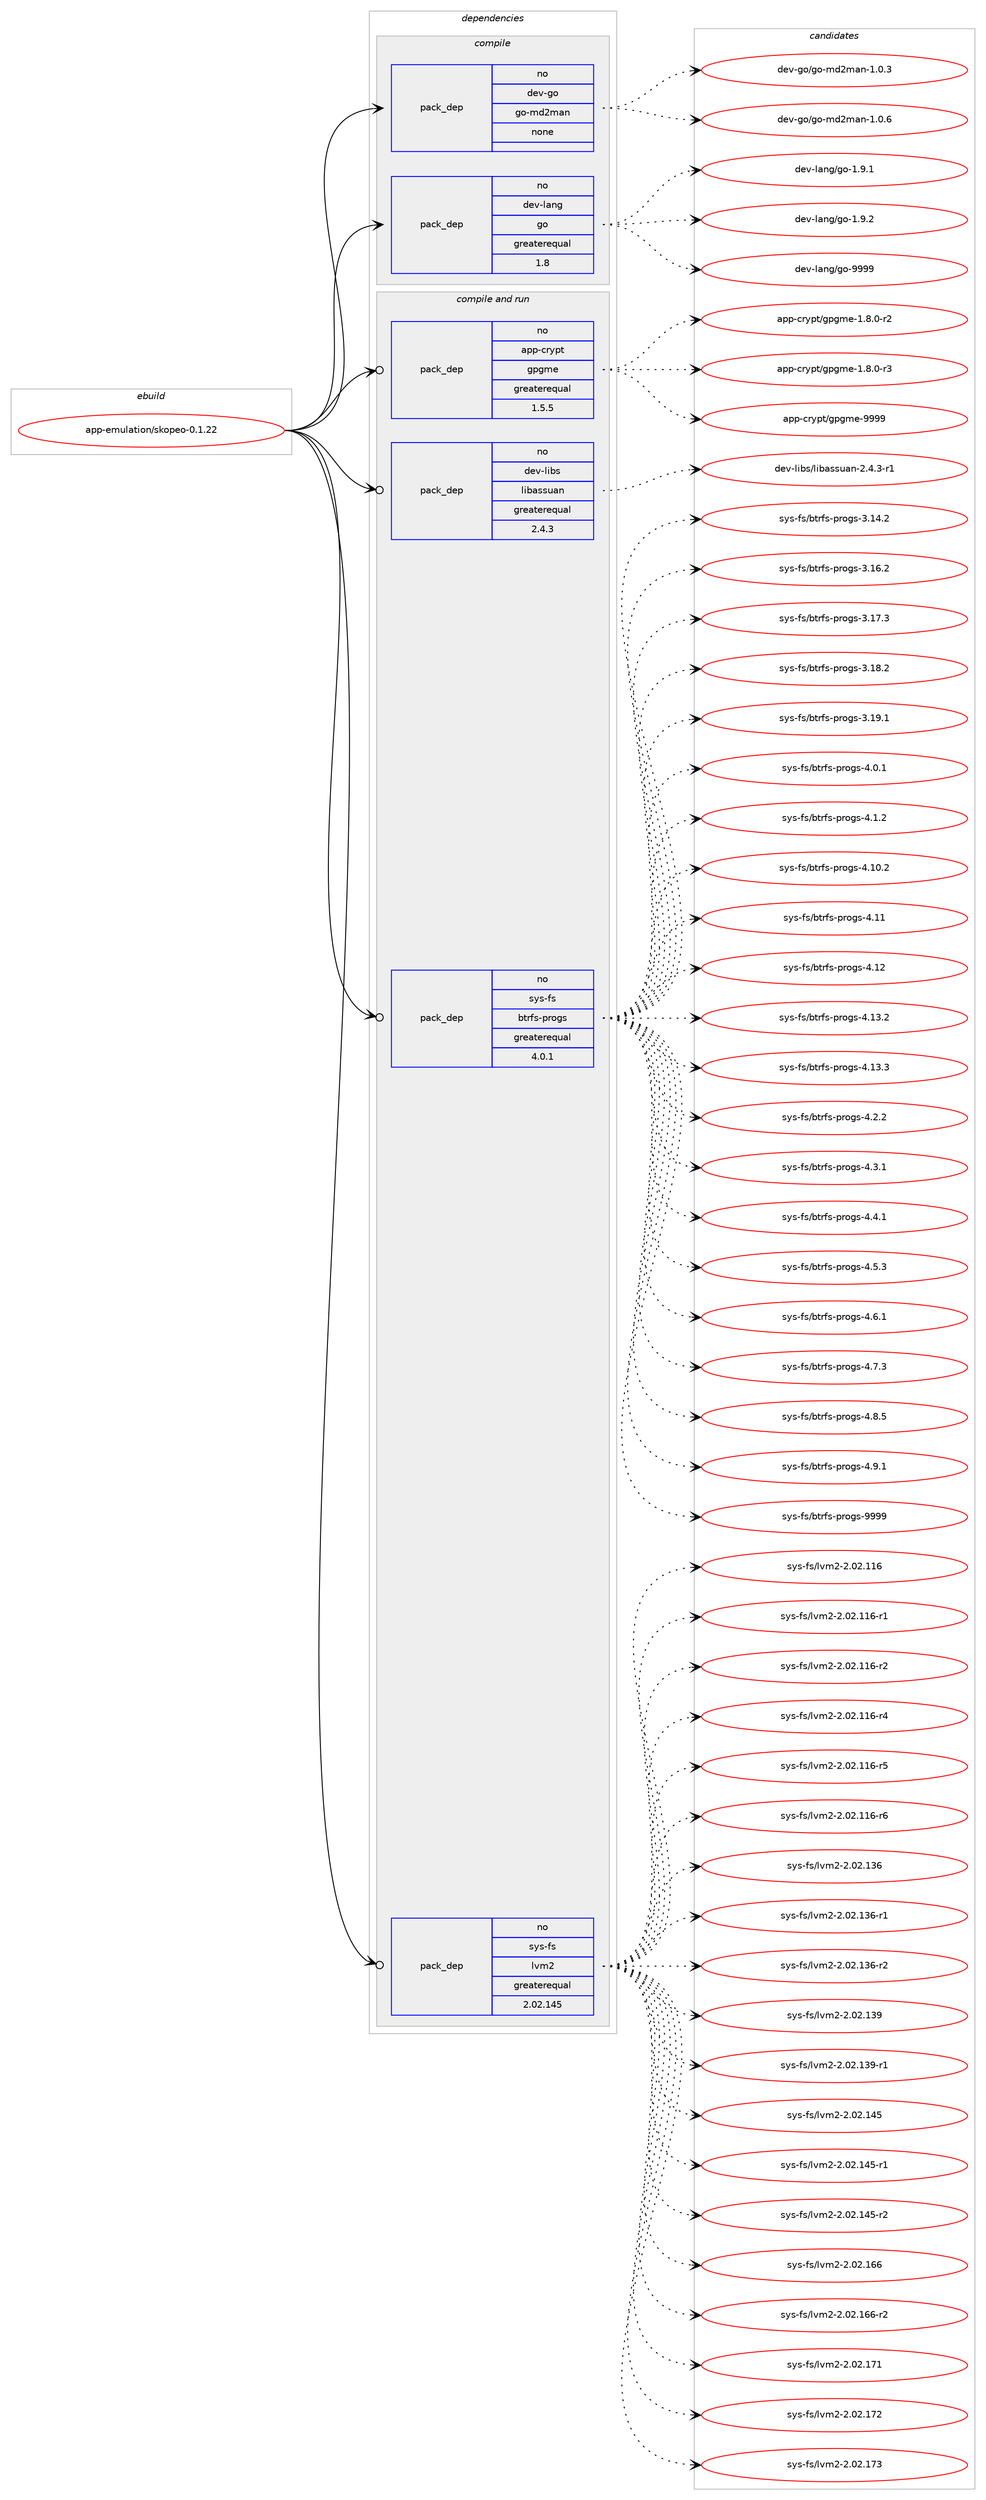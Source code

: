 digraph prolog {

# *************
# Graph options
# *************

newrank=true;
concentrate=true;
compound=true;
graph [rankdir=LR,fontname=Helvetica,fontsize=10,ranksep=1.5];#, ranksep=2.5, nodesep=0.2];
edge  [arrowhead=vee];
node  [fontname=Helvetica,fontsize=10];

# **********
# The ebuild
# **********

subgraph cluster_leftcol {
color=gray;
rank=same;
label=<<i>ebuild</i>>;
id [label="app-emulation/skopeo-0.1.22", color=red, width=4, href="../app-emulation/skopeo-0.1.22.svg"];
}

# ****************
# The dependencies
# ****************

subgraph cluster_midcol {
color=gray;
label=<<i>dependencies</i>>;
subgraph cluster_compile {
fillcolor="#eeeeee";
style=filled;
label=<<i>compile</i>>;
subgraph pack18229 {
dependency24861 [label=<<TABLE BORDER="0" CELLBORDER="1" CELLSPACING="0" CELLPADDING="4" WIDTH="220"><TR><TD ROWSPAN="6" CELLPADDING="30">pack_dep</TD></TR><TR><TD WIDTH="110">no</TD></TR><TR><TD>dev-go</TD></TR><TR><TD>go-md2man</TD></TR><TR><TD>none</TD></TR><TR><TD></TD></TR></TABLE>>, shape=none, color=blue];
}
id:e -> dependency24861:w [weight=20,style="solid",arrowhead="vee"];
subgraph pack18230 {
dependency24862 [label=<<TABLE BORDER="0" CELLBORDER="1" CELLSPACING="0" CELLPADDING="4" WIDTH="220"><TR><TD ROWSPAN="6" CELLPADDING="30">pack_dep</TD></TR><TR><TD WIDTH="110">no</TD></TR><TR><TD>dev-lang</TD></TR><TR><TD>go</TD></TR><TR><TD>greaterequal</TD></TR><TR><TD>1.8</TD></TR></TABLE>>, shape=none, color=blue];
}
id:e -> dependency24862:w [weight=20,style="solid",arrowhead="vee"];
}
subgraph cluster_compileandrun {
fillcolor="#eeeeee";
style=filled;
label=<<i>compile and run</i>>;
subgraph pack18231 {
dependency24863 [label=<<TABLE BORDER="0" CELLBORDER="1" CELLSPACING="0" CELLPADDING="4" WIDTH="220"><TR><TD ROWSPAN="6" CELLPADDING="30">pack_dep</TD></TR><TR><TD WIDTH="110">no</TD></TR><TR><TD>app-crypt</TD></TR><TR><TD>gpgme</TD></TR><TR><TD>greaterequal</TD></TR><TR><TD>1.5.5</TD></TR></TABLE>>, shape=none, color=blue];
}
id:e -> dependency24863:w [weight=20,style="solid",arrowhead="odotvee"];
subgraph pack18232 {
dependency24864 [label=<<TABLE BORDER="0" CELLBORDER="1" CELLSPACING="0" CELLPADDING="4" WIDTH="220"><TR><TD ROWSPAN="6" CELLPADDING="30">pack_dep</TD></TR><TR><TD WIDTH="110">no</TD></TR><TR><TD>dev-libs</TD></TR><TR><TD>libassuan</TD></TR><TR><TD>greaterequal</TD></TR><TR><TD>2.4.3</TD></TR></TABLE>>, shape=none, color=blue];
}
id:e -> dependency24864:w [weight=20,style="solid",arrowhead="odotvee"];
subgraph pack18233 {
dependency24865 [label=<<TABLE BORDER="0" CELLBORDER="1" CELLSPACING="0" CELLPADDING="4" WIDTH="220"><TR><TD ROWSPAN="6" CELLPADDING="30">pack_dep</TD></TR><TR><TD WIDTH="110">no</TD></TR><TR><TD>sys-fs</TD></TR><TR><TD>btrfs-progs</TD></TR><TR><TD>greaterequal</TD></TR><TR><TD>4.0.1</TD></TR></TABLE>>, shape=none, color=blue];
}
id:e -> dependency24865:w [weight=20,style="solid",arrowhead="odotvee"];
subgraph pack18234 {
dependency24866 [label=<<TABLE BORDER="0" CELLBORDER="1" CELLSPACING="0" CELLPADDING="4" WIDTH="220"><TR><TD ROWSPAN="6" CELLPADDING="30">pack_dep</TD></TR><TR><TD WIDTH="110">no</TD></TR><TR><TD>sys-fs</TD></TR><TR><TD>lvm2</TD></TR><TR><TD>greaterequal</TD></TR><TR><TD>2.02.145</TD></TR></TABLE>>, shape=none, color=blue];
}
id:e -> dependency24866:w [weight=20,style="solid",arrowhead="odotvee"];
}
subgraph cluster_run {
fillcolor="#eeeeee";
style=filled;
label=<<i>run</i>>;
}
}

# **************
# The candidates
# **************

subgraph cluster_choices {
rank=same;
color=gray;
label=<<i>candidates</i>>;

subgraph choice18229 {
color=black;
nodesep=1;
choice1001011184510311147103111451091005010997110454946484651 [label="dev-go/go-md2man-1.0.3", color=red, width=4,href="../dev-go/go-md2man-1.0.3.svg"];
choice1001011184510311147103111451091005010997110454946484654 [label="dev-go/go-md2man-1.0.6", color=red, width=4,href="../dev-go/go-md2man-1.0.6.svg"];
dependency24861:e -> choice1001011184510311147103111451091005010997110454946484651:w [style=dotted,weight="100"];
dependency24861:e -> choice1001011184510311147103111451091005010997110454946484654:w [style=dotted,weight="100"];
}
subgraph choice18230 {
color=black;
nodesep=1;
choice100101118451089711010347103111454946574649 [label="dev-lang/go-1.9.1", color=red, width=4,href="../dev-lang/go-1.9.1.svg"];
choice100101118451089711010347103111454946574650 [label="dev-lang/go-1.9.2", color=red, width=4,href="../dev-lang/go-1.9.2.svg"];
choice1001011184510897110103471031114557575757 [label="dev-lang/go-9999", color=red, width=4,href="../dev-lang/go-9999.svg"];
dependency24862:e -> choice100101118451089711010347103111454946574649:w [style=dotted,weight="100"];
dependency24862:e -> choice100101118451089711010347103111454946574650:w [style=dotted,weight="100"];
dependency24862:e -> choice1001011184510897110103471031114557575757:w [style=dotted,weight="100"];
}
subgraph choice18231 {
color=black;
nodesep=1;
choice971121124599114121112116471031121031091014549465646484511450 [label="app-crypt/gpgme-1.8.0-r2", color=red, width=4,href="../app-crypt/gpgme-1.8.0-r2.svg"];
choice971121124599114121112116471031121031091014549465646484511451 [label="app-crypt/gpgme-1.8.0-r3", color=red, width=4,href="../app-crypt/gpgme-1.8.0-r3.svg"];
choice971121124599114121112116471031121031091014557575757 [label="app-crypt/gpgme-9999", color=red, width=4,href="../app-crypt/gpgme-9999.svg"];
dependency24863:e -> choice971121124599114121112116471031121031091014549465646484511450:w [style=dotted,weight="100"];
dependency24863:e -> choice971121124599114121112116471031121031091014549465646484511451:w [style=dotted,weight="100"];
dependency24863:e -> choice971121124599114121112116471031121031091014557575757:w [style=dotted,weight="100"];
}
subgraph choice18232 {
color=black;
nodesep=1;
choice1001011184510810598115471081059897115115117971104550465246514511449 [label="dev-libs/libassuan-2.4.3-r1", color=red, width=4,href="../dev-libs/libassuan-2.4.3-r1.svg"];
dependency24864:e -> choice1001011184510810598115471081059897115115117971104550465246514511449:w [style=dotted,weight="100"];
}
subgraph choice18233 {
color=black;
nodesep=1;
choice1151211154510211547981161141021154511211411110311545514649524650 [label="sys-fs/btrfs-progs-3.14.2", color=red, width=4,href="../sys-fs/btrfs-progs-3.14.2.svg"];
choice1151211154510211547981161141021154511211411110311545514649544650 [label="sys-fs/btrfs-progs-3.16.2", color=red, width=4,href="../sys-fs/btrfs-progs-3.16.2.svg"];
choice1151211154510211547981161141021154511211411110311545514649554651 [label="sys-fs/btrfs-progs-3.17.3", color=red, width=4,href="../sys-fs/btrfs-progs-3.17.3.svg"];
choice1151211154510211547981161141021154511211411110311545514649564650 [label="sys-fs/btrfs-progs-3.18.2", color=red, width=4,href="../sys-fs/btrfs-progs-3.18.2.svg"];
choice1151211154510211547981161141021154511211411110311545514649574649 [label="sys-fs/btrfs-progs-3.19.1", color=red, width=4,href="../sys-fs/btrfs-progs-3.19.1.svg"];
choice11512111545102115479811611410211545112114111103115455246484649 [label="sys-fs/btrfs-progs-4.0.1", color=red, width=4,href="../sys-fs/btrfs-progs-4.0.1.svg"];
choice11512111545102115479811611410211545112114111103115455246494650 [label="sys-fs/btrfs-progs-4.1.2", color=red, width=4,href="../sys-fs/btrfs-progs-4.1.2.svg"];
choice1151211154510211547981161141021154511211411110311545524649484650 [label="sys-fs/btrfs-progs-4.10.2", color=red, width=4,href="../sys-fs/btrfs-progs-4.10.2.svg"];
choice115121115451021154798116114102115451121141111031154552464949 [label="sys-fs/btrfs-progs-4.11", color=red, width=4,href="../sys-fs/btrfs-progs-4.11.svg"];
choice115121115451021154798116114102115451121141111031154552464950 [label="sys-fs/btrfs-progs-4.12", color=red, width=4,href="../sys-fs/btrfs-progs-4.12.svg"];
choice1151211154510211547981161141021154511211411110311545524649514650 [label="sys-fs/btrfs-progs-4.13.2", color=red, width=4,href="../sys-fs/btrfs-progs-4.13.2.svg"];
choice1151211154510211547981161141021154511211411110311545524649514651 [label="sys-fs/btrfs-progs-4.13.3", color=red, width=4,href="../sys-fs/btrfs-progs-4.13.3.svg"];
choice11512111545102115479811611410211545112114111103115455246504650 [label="sys-fs/btrfs-progs-4.2.2", color=red, width=4,href="../sys-fs/btrfs-progs-4.2.2.svg"];
choice11512111545102115479811611410211545112114111103115455246514649 [label="sys-fs/btrfs-progs-4.3.1", color=red, width=4,href="../sys-fs/btrfs-progs-4.3.1.svg"];
choice11512111545102115479811611410211545112114111103115455246524649 [label="sys-fs/btrfs-progs-4.4.1", color=red, width=4,href="../sys-fs/btrfs-progs-4.4.1.svg"];
choice11512111545102115479811611410211545112114111103115455246534651 [label="sys-fs/btrfs-progs-4.5.3", color=red, width=4,href="../sys-fs/btrfs-progs-4.5.3.svg"];
choice11512111545102115479811611410211545112114111103115455246544649 [label="sys-fs/btrfs-progs-4.6.1", color=red, width=4,href="../sys-fs/btrfs-progs-4.6.1.svg"];
choice11512111545102115479811611410211545112114111103115455246554651 [label="sys-fs/btrfs-progs-4.7.3", color=red, width=4,href="../sys-fs/btrfs-progs-4.7.3.svg"];
choice11512111545102115479811611410211545112114111103115455246564653 [label="sys-fs/btrfs-progs-4.8.5", color=red, width=4,href="../sys-fs/btrfs-progs-4.8.5.svg"];
choice11512111545102115479811611410211545112114111103115455246574649 [label="sys-fs/btrfs-progs-4.9.1", color=red, width=4,href="../sys-fs/btrfs-progs-4.9.1.svg"];
choice115121115451021154798116114102115451121141111031154557575757 [label="sys-fs/btrfs-progs-9999", color=red, width=4,href="../sys-fs/btrfs-progs-9999.svg"];
dependency24865:e -> choice1151211154510211547981161141021154511211411110311545514649524650:w [style=dotted,weight="100"];
dependency24865:e -> choice1151211154510211547981161141021154511211411110311545514649544650:w [style=dotted,weight="100"];
dependency24865:e -> choice1151211154510211547981161141021154511211411110311545514649554651:w [style=dotted,weight="100"];
dependency24865:e -> choice1151211154510211547981161141021154511211411110311545514649564650:w [style=dotted,weight="100"];
dependency24865:e -> choice1151211154510211547981161141021154511211411110311545514649574649:w [style=dotted,weight="100"];
dependency24865:e -> choice11512111545102115479811611410211545112114111103115455246484649:w [style=dotted,weight="100"];
dependency24865:e -> choice11512111545102115479811611410211545112114111103115455246494650:w [style=dotted,weight="100"];
dependency24865:e -> choice1151211154510211547981161141021154511211411110311545524649484650:w [style=dotted,weight="100"];
dependency24865:e -> choice115121115451021154798116114102115451121141111031154552464949:w [style=dotted,weight="100"];
dependency24865:e -> choice115121115451021154798116114102115451121141111031154552464950:w [style=dotted,weight="100"];
dependency24865:e -> choice1151211154510211547981161141021154511211411110311545524649514650:w [style=dotted,weight="100"];
dependency24865:e -> choice1151211154510211547981161141021154511211411110311545524649514651:w [style=dotted,weight="100"];
dependency24865:e -> choice11512111545102115479811611410211545112114111103115455246504650:w [style=dotted,weight="100"];
dependency24865:e -> choice11512111545102115479811611410211545112114111103115455246514649:w [style=dotted,weight="100"];
dependency24865:e -> choice11512111545102115479811611410211545112114111103115455246524649:w [style=dotted,weight="100"];
dependency24865:e -> choice11512111545102115479811611410211545112114111103115455246534651:w [style=dotted,weight="100"];
dependency24865:e -> choice11512111545102115479811611410211545112114111103115455246544649:w [style=dotted,weight="100"];
dependency24865:e -> choice11512111545102115479811611410211545112114111103115455246554651:w [style=dotted,weight="100"];
dependency24865:e -> choice11512111545102115479811611410211545112114111103115455246564653:w [style=dotted,weight="100"];
dependency24865:e -> choice11512111545102115479811611410211545112114111103115455246574649:w [style=dotted,weight="100"];
dependency24865:e -> choice115121115451021154798116114102115451121141111031154557575757:w [style=dotted,weight="100"];
}
subgraph choice18234 {
color=black;
nodesep=1;
choice115121115451021154710811810950455046485046494954 [label="sys-fs/lvm2-2.02.116", color=red, width=4,href="../sys-fs/lvm2-2.02.116.svg"];
choice1151211154510211547108118109504550464850464949544511449 [label="sys-fs/lvm2-2.02.116-r1", color=red, width=4,href="../sys-fs/lvm2-2.02.116-r1.svg"];
choice1151211154510211547108118109504550464850464949544511450 [label="sys-fs/lvm2-2.02.116-r2", color=red, width=4,href="../sys-fs/lvm2-2.02.116-r2.svg"];
choice1151211154510211547108118109504550464850464949544511452 [label="sys-fs/lvm2-2.02.116-r4", color=red, width=4,href="../sys-fs/lvm2-2.02.116-r4.svg"];
choice1151211154510211547108118109504550464850464949544511453 [label="sys-fs/lvm2-2.02.116-r5", color=red, width=4,href="../sys-fs/lvm2-2.02.116-r5.svg"];
choice1151211154510211547108118109504550464850464949544511454 [label="sys-fs/lvm2-2.02.116-r6", color=red, width=4,href="../sys-fs/lvm2-2.02.116-r6.svg"];
choice115121115451021154710811810950455046485046495154 [label="sys-fs/lvm2-2.02.136", color=red, width=4,href="../sys-fs/lvm2-2.02.136.svg"];
choice1151211154510211547108118109504550464850464951544511449 [label="sys-fs/lvm2-2.02.136-r1", color=red, width=4,href="../sys-fs/lvm2-2.02.136-r1.svg"];
choice1151211154510211547108118109504550464850464951544511450 [label="sys-fs/lvm2-2.02.136-r2", color=red, width=4,href="../sys-fs/lvm2-2.02.136-r2.svg"];
choice115121115451021154710811810950455046485046495157 [label="sys-fs/lvm2-2.02.139", color=red, width=4,href="../sys-fs/lvm2-2.02.139.svg"];
choice1151211154510211547108118109504550464850464951574511449 [label="sys-fs/lvm2-2.02.139-r1", color=red, width=4,href="../sys-fs/lvm2-2.02.139-r1.svg"];
choice115121115451021154710811810950455046485046495253 [label="sys-fs/lvm2-2.02.145", color=red, width=4,href="../sys-fs/lvm2-2.02.145.svg"];
choice1151211154510211547108118109504550464850464952534511449 [label="sys-fs/lvm2-2.02.145-r1", color=red, width=4,href="../sys-fs/lvm2-2.02.145-r1.svg"];
choice1151211154510211547108118109504550464850464952534511450 [label="sys-fs/lvm2-2.02.145-r2", color=red, width=4,href="../sys-fs/lvm2-2.02.145-r2.svg"];
choice115121115451021154710811810950455046485046495454 [label="sys-fs/lvm2-2.02.166", color=red, width=4,href="../sys-fs/lvm2-2.02.166.svg"];
choice1151211154510211547108118109504550464850464954544511450 [label="sys-fs/lvm2-2.02.166-r2", color=red, width=4,href="../sys-fs/lvm2-2.02.166-r2.svg"];
choice115121115451021154710811810950455046485046495549 [label="sys-fs/lvm2-2.02.171", color=red, width=4,href="../sys-fs/lvm2-2.02.171.svg"];
choice115121115451021154710811810950455046485046495550 [label="sys-fs/lvm2-2.02.172", color=red, width=4,href="../sys-fs/lvm2-2.02.172.svg"];
choice115121115451021154710811810950455046485046495551 [label="sys-fs/lvm2-2.02.173", color=red, width=4,href="../sys-fs/lvm2-2.02.173.svg"];
dependency24866:e -> choice115121115451021154710811810950455046485046494954:w [style=dotted,weight="100"];
dependency24866:e -> choice1151211154510211547108118109504550464850464949544511449:w [style=dotted,weight="100"];
dependency24866:e -> choice1151211154510211547108118109504550464850464949544511450:w [style=dotted,weight="100"];
dependency24866:e -> choice1151211154510211547108118109504550464850464949544511452:w [style=dotted,weight="100"];
dependency24866:e -> choice1151211154510211547108118109504550464850464949544511453:w [style=dotted,weight="100"];
dependency24866:e -> choice1151211154510211547108118109504550464850464949544511454:w [style=dotted,weight="100"];
dependency24866:e -> choice115121115451021154710811810950455046485046495154:w [style=dotted,weight="100"];
dependency24866:e -> choice1151211154510211547108118109504550464850464951544511449:w [style=dotted,weight="100"];
dependency24866:e -> choice1151211154510211547108118109504550464850464951544511450:w [style=dotted,weight="100"];
dependency24866:e -> choice115121115451021154710811810950455046485046495157:w [style=dotted,weight="100"];
dependency24866:e -> choice1151211154510211547108118109504550464850464951574511449:w [style=dotted,weight="100"];
dependency24866:e -> choice115121115451021154710811810950455046485046495253:w [style=dotted,weight="100"];
dependency24866:e -> choice1151211154510211547108118109504550464850464952534511449:w [style=dotted,weight="100"];
dependency24866:e -> choice1151211154510211547108118109504550464850464952534511450:w [style=dotted,weight="100"];
dependency24866:e -> choice115121115451021154710811810950455046485046495454:w [style=dotted,weight="100"];
dependency24866:e -> choice1151211154510211547108118109504550464850464954544511450:w [style=dotted,weight="100"];
dependency24866:e -> choice115121115451021154710811810950455046485046495549:w [style=dotted,weight="100"];
dependency24866:e -> choice115121115451021154710811810950455046485046495550:w [style=dotted,weight="100"];
dependency24866:e -> choice115121115451021154710811810950455046485046495551:w [style=dotted,weight="100"];
}
}

}
